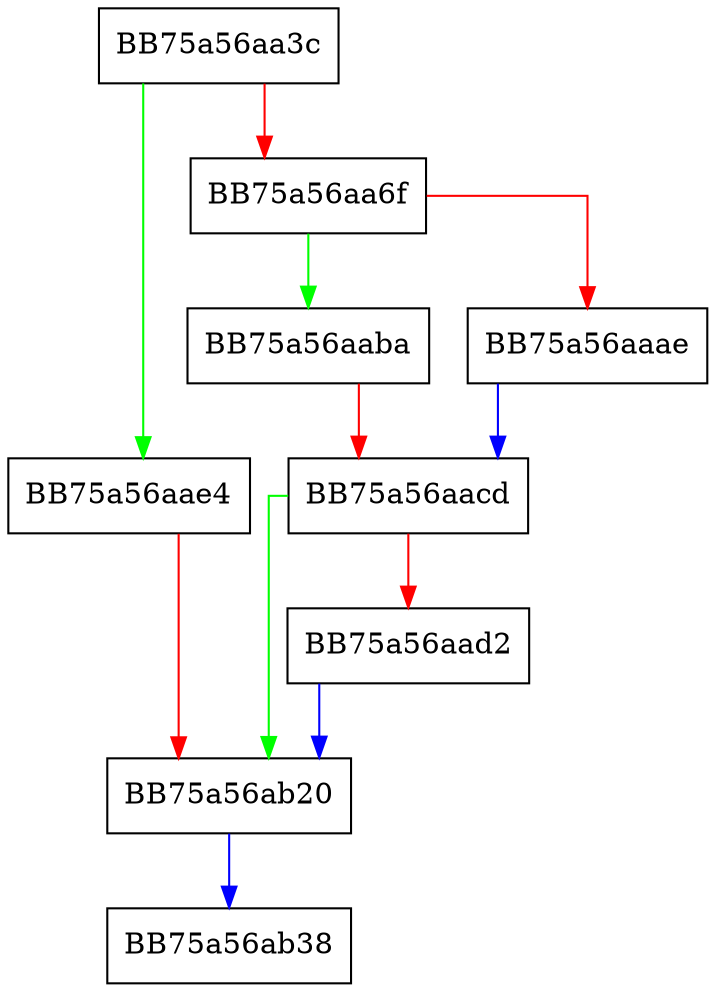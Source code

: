 digraph SetValue {
  node [shape="box"];
  graph [splines=ortho];
  BB75a56aa3c -> BB75a56aae4 [color="green"];
  BB75a56aa3c -> BB75a56aa6f [color="red"];
  BB75a56aa6f -> BB75a56aaba [color="green"];
  BB75a56aa6f -> BB75a56aaae [color="red"];
  BB75a56aaae -> BB75a56aacd [color="blue"];
  BB75a56aaba -> BB75a56aacd [color="red"];
  BB75a56aacd -> BB75a56ab20 [color="green"];
  BB75a56aacd -> BB75a56aad2 [color="red"];
  BB75a56aad2 -> BB75a56ab20 [color="blue"];
  BB75a56aae4 -> BB75a56ab20 [color="red"];
  BB75a56ab20 -> BB75a56ab38 [color="blue"];
}